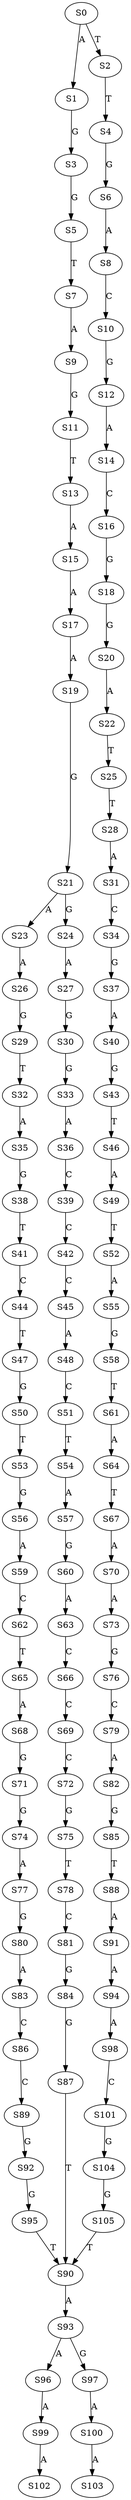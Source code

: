 strict digraph  {
	S0 -> S1 [ label = A ];
	S0 -> S2 [ label = T ];
	S1 -> S3 [ label = G ];
	S2 -> S4 [ label = T ];
	S3 -> S5 [ label = G ];
	S4 -> S6 [ label = G ];
	S5 -> S7 [ label = T ];
	S6 -> S8 [ label = A ];
	S7 -> S9 [ label = A ];
	S8 -> S10 [ label = C ];
	S9 -> S11 [ label = G ];
	S10 -> S12 [ label = G ];
	S11 -> S13 [ label = T ];
	S12 -> S14 [ label = A ];
	S13 -> S15 [ label = A ];
	S14 -> S16 [ label = C ];
	S15 -> S17 [ label = A ];
	S16 -> S18 [ label = G ];
	S17 -> S19 [ label = A ];
	S18 -> S20 [ label = G ];
	S19 -> S21 [ label = G ];
	S20 -> S22 [ label = A ];
	S21 -> S23 [ label = A ];
	S21 -> S24 [ label = G ];
	S22 -> S25 [ label = T ];
	S23 -> S26 [ label = A ];
	S24 -> S27 [ label = A ];
	S25 -> S28 [ label = T ];
	S26 -> S29 [ label = G ];
	S27 -> S30 [ label = G ];
	S28 -> S31 [ label = A ];
	S29 -> S32 [ label = T ];
	S30 -> S33 [ label = G ];
	S31 -> S34 [ label = C ];
	S32 -> S35 [ label = A ];
	S33 -> S36 [ label = A ];
	S34 -> S37 [ label = G ];
	S35 -> S38 [ label = G ];
	S36 -> S39 [ label = C ];
	S37 -> S40 [ label = A ];
	S38 -> S41 [ label = T ];
	S39 -> S42 [ label = C ];
	S40 -> S43 [ label = G ];
	S41 -> S44 [ label = C ];
	S42 -> S45 [ label = C ];
	S43 -> S46 [ label = T ];
	S44 -> S47 [ label = T ];
	S45 -> S48 [ label = A ];
	S46 -> S49 [ label = A ];
	S47 -> S50 [ label = G ];
	S48 -> S51 [ label = C ];
	S49 -> S52 [ label = T ];
	S50 -> S53 [ label = T ];
	S51 -> S54 [ label = T ];
	S52 -> S55 [ label = A ];
	S53 -> S56 [ label = G ];
	S54 -> S57 [ label = A ];
	S55 -> S58 [ label = G ];
	S56 -> S59 [ label = A ];
	S57 -> S60 [ label = G ];
	S58 -> S61 [ label = T ];
	S59 -> S62 [ label = C ];
	S60 -> S63 [ label = A ];
	S61 -> S64 [ label = A ];
	S62 -> S65 [ label = T ];
	S63 -> S66 [ label = C ];
	S64 -> S67 [ label = T ];
	S65 -> S68 [ label = A ];
	S66 -> S69 [ label = C ];
	S67 -> S70 [ label = A ];
	S68 -> S71 [ label = G ];
	S69 -> S72 [ label = C ];
	S70 -> S73 [ label = A ];
	S71 -> S74 [ label = G ];
	S72 -> S75 [ label = G ];
	S73 -> S76 [ label = G ];
	S74 -> S77 [ label = A ];
	S75 -> S78 [ label = T ];
	S76 -> S79 [ label = C ];
	S77 -> S80 [ label = G ];
	S78 -> S81 [ label = C ];
	S79 -> S82 [ label = A ];
	S80 -> S83 [ label = A ];
	S81 -> S84 [ label = G ];
	S82 -> S85 [ label = G ];
	S83 -> S86 [ label = C ];
	S84 -> S87 [ label = G ];
	S85 -> S88 [ label = T ];
	S86 -> S89 [ label = C ];
	S87 -> S90 [ label = T ];
	S88 -> S91 [ label = A ];
	S89 -> S92 [ label = G ];
	S90 -> S93 [ label = A ];
	S91 -> S94 [ label = A ];
	S92 -> S95 [ label = G ];
	S93 -> S96 [ label = A ];
	S93 -> S97 [ label = G ];
	S94 -> S98 [ label = A ];
	S95 -> S90 [ label = T ];
	S96 -> S99 [ label = A ];
	S97 -> S100 [ label = A ];
	S98 -> S101 [ label = C ];
	S99 -> S102 [ label = A ];
	S100 -> S103 [ label = A ];
	S101 -> S104 [ label = G ];
	S104 -> S105 [ label = G ];
	S105 -> S90 [ label = T ];
}
